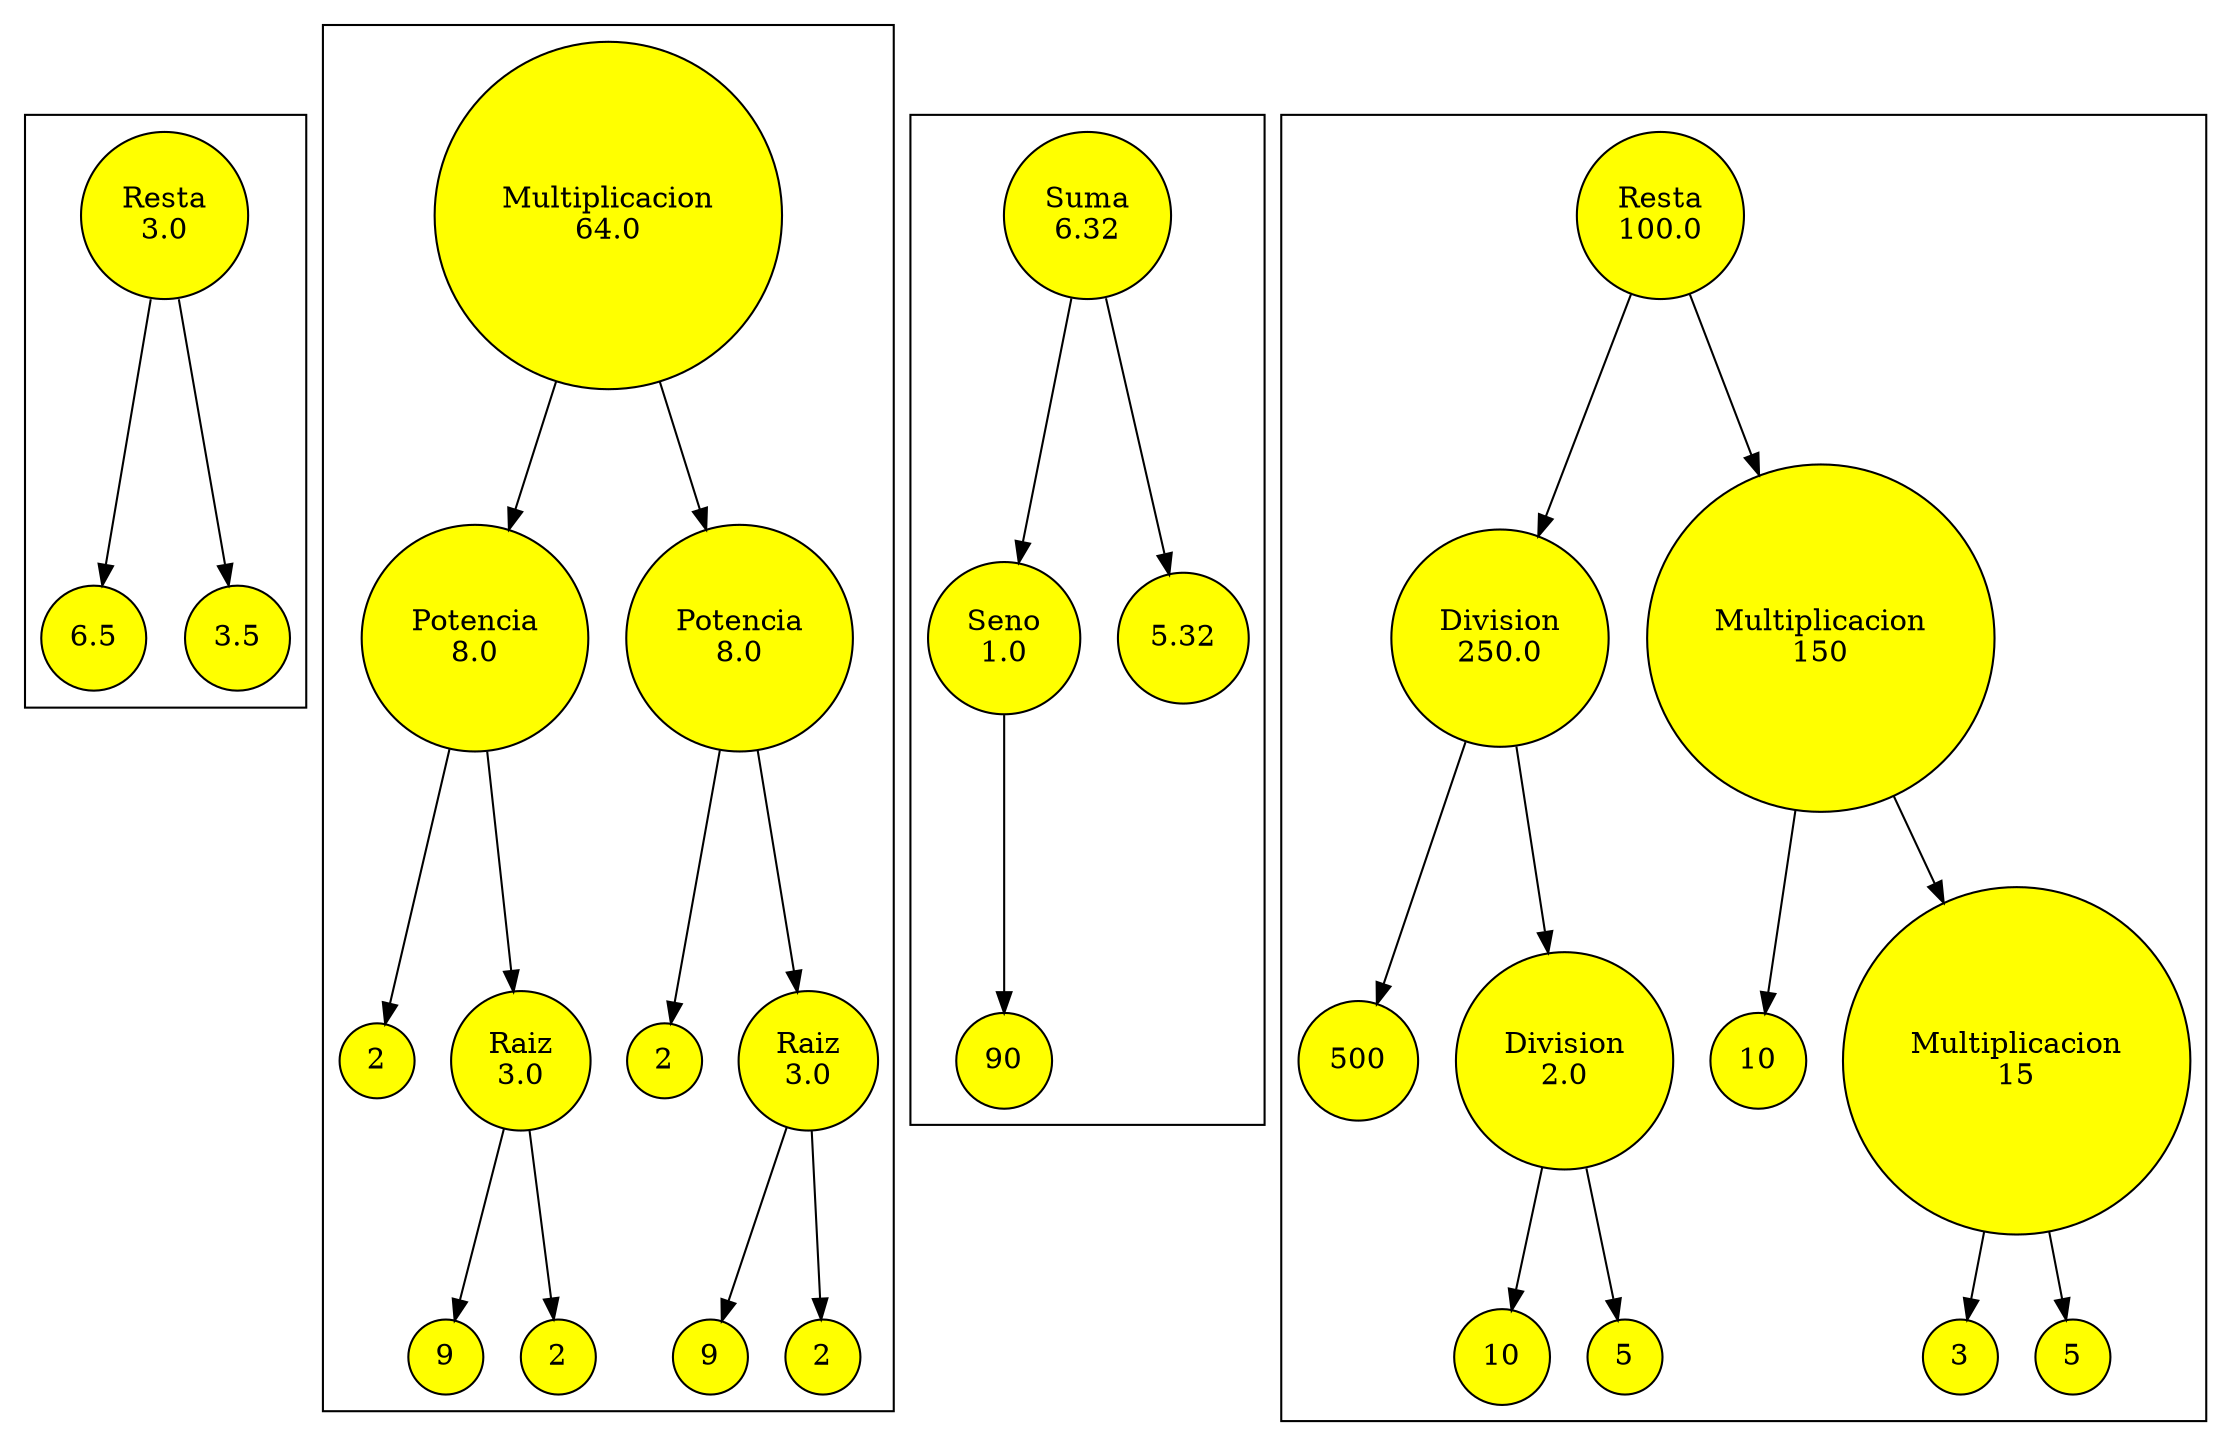 digraph G {
            charset="utf-8";
subgraph cluster0 { 
n00 [ shape=circle, style=filled, fillcolor="Yellow", label="Resta\n3.0"]; 
n10 [ shape=circle, style=filled, fillcolor="Yellow", label="6.5"]; 
n00 -> n10
n20 [ shape=circle, style=filled, fillcolor="Yellow", label="3.5"]; 
n00 -> n20
}subgraph cluster1 { 
n31 [ shape=circle, style=filled, fillcolor="Yellow", label="Multiplicacion\n64.0"]; 
n41 [ shape=circle, style=filled, fillcolor="Yellow", label="Potencia\n8.0"]; 
n51 [ shape=circle, style=filled, fillcolor="Yellow", label="2"]; 
n41 -> n51
n61 [ shape=circle, style=filled, fillcolor="Yellow", label="Raiz\n3.0"]; 
n71 [ shape=circle, style=filled, fillcolor="Yellow", label="9"]; 
n61 -> n71
n81 [ shape=circle, style=filled, fillcolor="Yellow", label="2"]; 
n61 -> n81
n41 -> n61
n31 -> n41
n91 [ shape=circle, style=filled, fillcolor="Yellow", label="Potencia\n8.0"]; 
n101 [ shape=circle, style=filled, fillcolor="Yellow", label="2"]; 
n91 -> n101
n111 [ shape=circle, style=filled, fillcolor="Yellow", label="Raiz\n3.0"]; 
n121 [ shape=circle, style=filled, fillcolor="Yellow", label="9"]; 
n111 -> n121
n131 [ shape=circle, style=filled, fillcolor="Yellow", label="2"]; 
n111 -> n131
n91 -> n111
n31 -> n91
}subgraph cluster2 { 
n142 [ shape=circle, style=filled, fillcolor="Yellow", label="Suma\n6.32"]; 
n152 [ shape=circle, style=filled, fillcolor="Yellow", label="Seno\n1.0"]; 
n162 [ shape=circle, style=filled, fillcolor="Yellow", label="90"]; 
n152 -> n162
n142 -> n152
n172 [ shape=circle, style=filled, fillcolor="Yellow", label="5.32"]; 
n142 -> n172
}subgraph cluster3 { 
n183 [ shape=circle, style=filled, fillcolor="Yellow", label="Resta\n100.0"]; 
n193 [ shape=circle, style=filled, fillcolor="Yellow", label="Division\n250.0"]; 
n203 [ shape=circle, style=filled, fillcolor="Yellow", label="500"]; 
n193 -> n203
n213 [ shape=circle, style=filled, fillcolor="Yellow", label="Division\n2.0"]; 
n223 [ shape=circle, style=filled, fillcolor="Yellow", label="10"]; 
n213 -> n223
n233 [ shape=circle, style=filled, fillcolor="Yellow", label="5"]; 
n213 -> n233
n193 -> n213
n183 -> n193
n243 [ shape=circle, style=filled, fillcolor="Yellow", label="Multiplicacion\n150"]; 
n253 [ shape=circle, style=filled, fillcolor="Yellow", label="10"]; 
n243 -> n253
n263 [ shape=circle, style=filled, fillcolor="Yellow", label="Multiplicacion\n15"]; 
n273 [ shape=circle, style=filled, fillcolor="Yellow", label="3"]; 
n263 -> n273
n283 [ shape=circle, style=filled, fillcolor="Yellow", label="5"]; 
n263 -> n283
n243 -> n263
n183 -> n243
}}